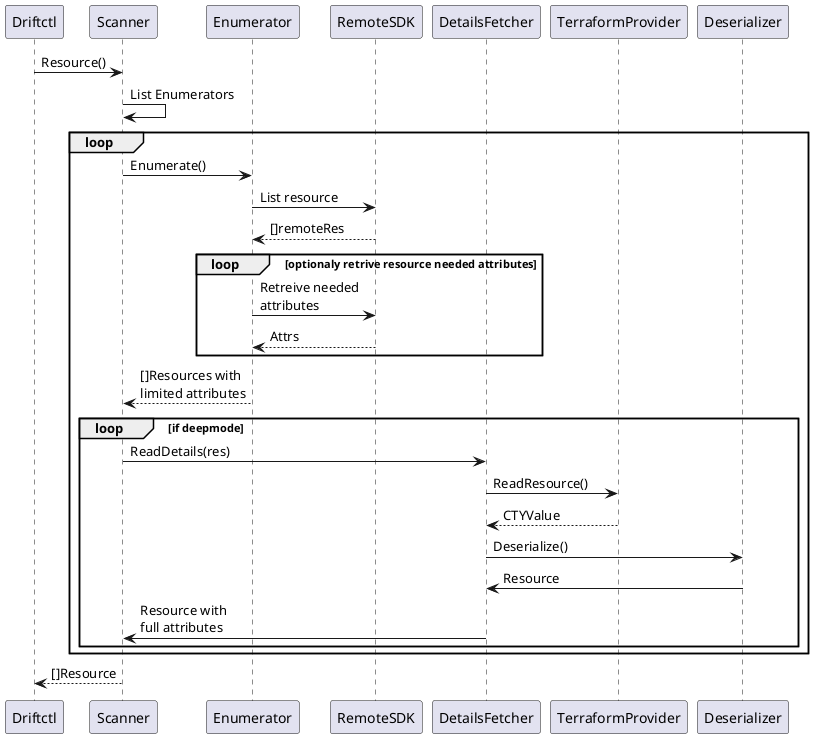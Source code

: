 @startuml
Driftctl -> Scanner: Resource()
Scanner -> Scanner: List Enumerators
loop
Scanner -> Enumerator: Enumerate()
Enumerator -> RemoteSDK: List resource
RemoteSDK --> Enumerator: []remoteRes
loop optionaly retrive resource needed attributes
Enumerator -> RemoteSDK: Retreive needed\nattributes
RemoteSDK --> Enumerator: Attrs
end
Enumerator --> Scanner: []Resources with\nlimited attributes
loop if deepmode
Scanner -> DetailsFetcher: ReadDetails(res)
DetailsFetcher -> TerraformProvider: ReadResource()
TerraformProvider --> DetailsFetcher: CTYValue
DetailsFetcher -> Deserializer: Deserialize()
Deserializer -> DetailsFetcher: Resource
DetailsFetcher -> Scanner: Resource with\nfull attributes
end
end
Scanner --> Driftctl: []Resource
@enduml
